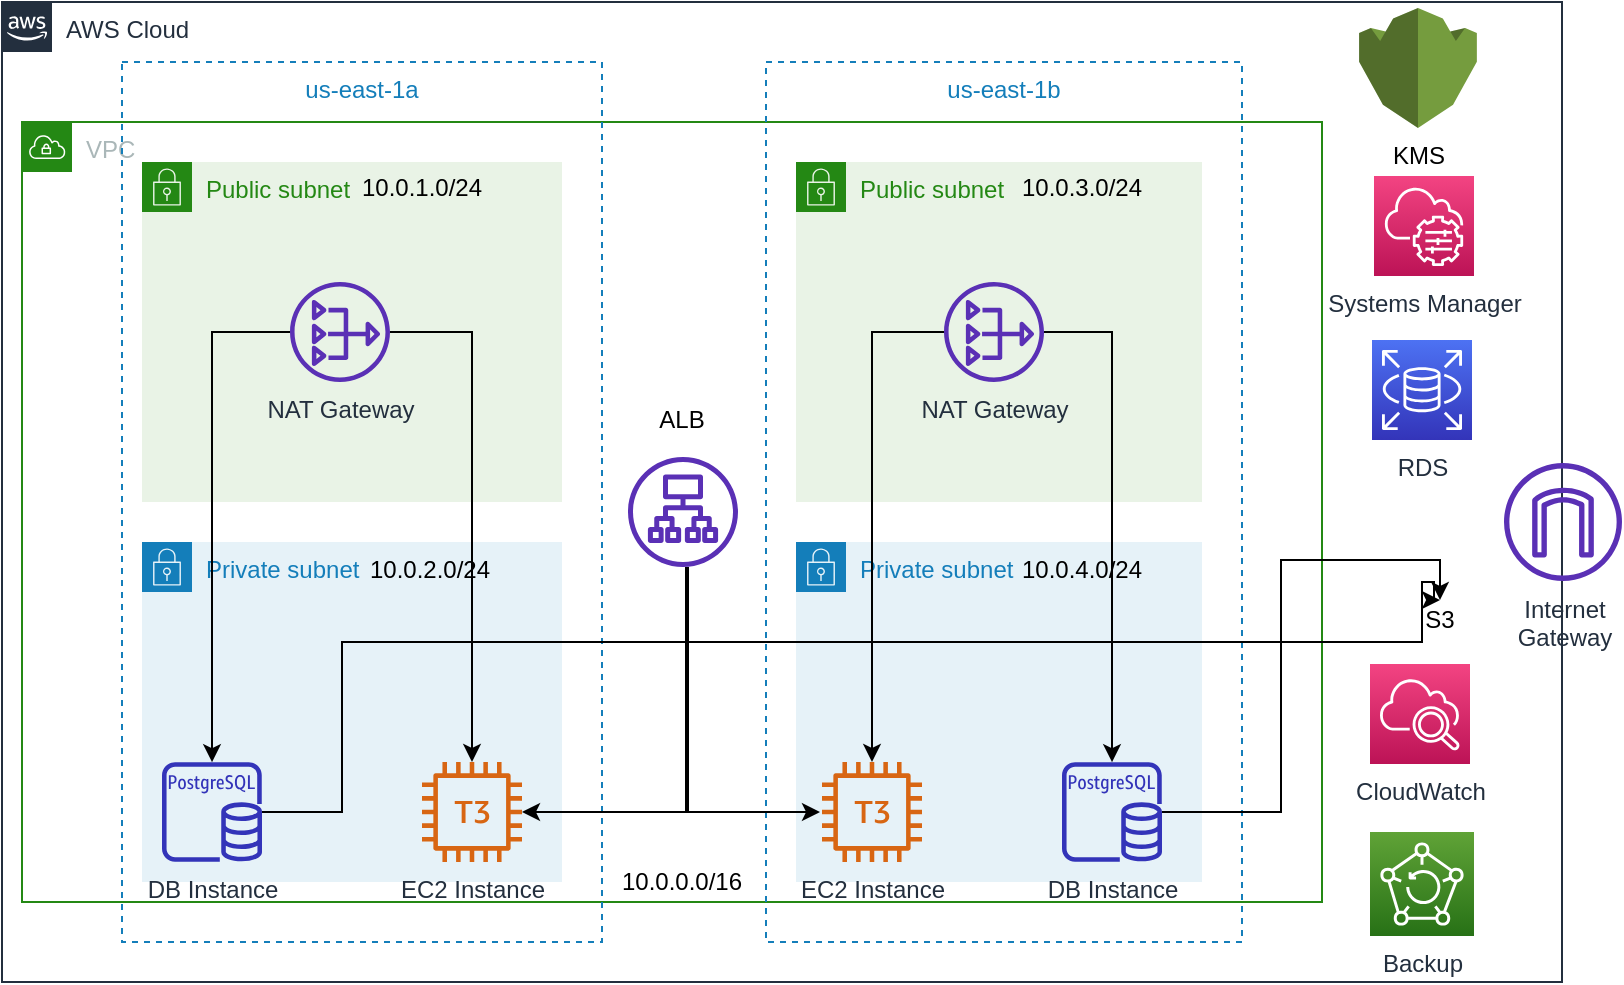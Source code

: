 <mxfile version="13.10.0" type="device"><diagram id="5RNKcMJMGOh_c5OBb3xu" name="Page-1"><mxGraphModel dx="1108" dy="482" grid="1" gridSize="10" guides="1" tooltips="1" connect="1" arrows="1" fold="1" page="1" pageScale="1" pageWidth="850" pageHeight="1100" math="0" shadow="0"><root><mxCell id="0"/><mxCell id="1" parent="0"/><mxCell id="YU5lX--3ppNyh_Sother-1" value="AWS Cloud" style="points=[[0,0],[0.25,0],[0.5,0],[0.75,0],[1,0],[1,0.25],[1,0.5],[1,0.75],[1,1],[0.75,1],[0.5,1],[0.25,1],[0,1],[0,0.75],[0,0.5],[0,0.25]];outlineConnect=0;gradientColor=none;html=1;whiteSpace=wrap;fontSize=12;fontStyle=0;shape=mxgraph.aws4.group;grIcon=mxgraph.aws4.group_aws_cloud_alt;strokeColor=#232F3E;fillColor=none;verticalAlign=top;align=left;spacingLeft=30;fontColor=#232F3E;dashed=0;" parent="1" vertex="1"><mxGeometry x="20" y="20" width="780" height="490" as="geometry"/></mxCell><mxCell id="YU5lX--3ppNyh_Sother-2" value="VPC" style="points=[[0,0],[0.25,0],[0.5,0],[0.75,0],[1,0],[1,0.25],[1,0.5],[1,0.75],[1,1],[0.75,1],[0.5,1],[0.25,1],[0,1],[0,0.75],[0,0.5],[0,0.25]];outlineConnect=0;gradientColor=none;html=1;whiteSpace=wrap;fontSize=12;fontStyle=0;shape=mxgraph.aws4.group;grIcon=mxgraph.aws4.group_vpc;strokeColor=#248814;fillColor=none;verticalAlign=top;align=left;spacingLeft=30;fontColor=#AAB7B8;dashed=0;" parent="1" vertex="1"><mxGeometry x="30" y="80" width="650" height="390" as="geometry"/></mxCell><mxCell id="YU5lX--3ppNyh_Sother-3" value="us-east-1a" style="fillColor=none;strokeColor=#147EBA;dashed=1;verticalAlign=top;fontStyle=0;fontColor=#147EBA;" parent="1" vertex="1"><mxGeometry x="80" y="50" width="240" height="440" as="geometry"/></mxCell><mxCell id="YU5lX--3ppNyh_Sother-4" value="us-east-1b" style="fillColor=none;strokeColor=#147EBA;dashed=1;verticalAlign=top;fontStyle=0;fontColor=#147EBA;" parent="1" vertex="1"><mxGeometry x="402" y="50" width="238" height="440" as="geometry"/></mxCell><mxCell id="YU5lX--3ppNyh_Sother-5" value="Public subnet" style="points=[[0,0],[0.25,0],[0.5,0],[0.75,0],[1,0],[1,0.25],[1,0.5],[1,0.75],[1,1],[0.75,1],[0.5,1],[0.25,1],[0,1],[0,0.75],[0,0.5],[0,0.25]];outlineConnect=0;gradientColor=none;html=1;whiteSpace=wrap;fontSize=12;fontStyle=0;shape=mxgraph.aws4.group;grIcon=mxgraph.aws4.group_security_group;grStroke=0;strokeColor=#248814;fillColor=#E9F3E6;verticalAlign=top;align=left;spacingLeft=30;fontColor=#248814;dashed=0;" parent="1" vertex="1"><mxGeometry x="90" y="100" width="210" height="170" as="geometry"/></mxCell><mxCell id="YU5lX--3ppNyh_Sother-6" value="Public subnet" style="points=[[0,0],[0.25,0],[0.5,0],[0.75,0],[1,0],[1,0.25],[1,0.5],[1,0.75],[1,1],[0.75,1],[0.5,1],[0.25,1],[0,1],[0,0.75],[0,0.5],[0,0.25]];outlineConnect=0;gradientColor=none;html=1;whiteSpace=wrap;fontSize=12;fontStyle=0;shape=mxgraph.aws4.group;grIcon=mxgraph.aws4.group_security_group;grStroke=0;strokeColor=#248814;fillColor=#E9F3E6;verticalAlign=top;align=left;spacingLeft=30;fontColor=#248814;dashed=0;" parent="1" vertex="1"><mxGeometry x="417" y="100" width="203" height="170" as="geometry"/></mxCell><mxCell id="YU5lX--3ppNyh_Sother-7" value="Private subnet" style="points=[[0,0],[0.25,0],[0.5,0],[0.75,0],[1,0],[1,0.25],[1,0.5],[1,0.75],[1,1],[0.75,1],[0.5,1],[0.25,1],[0,1],[0,0.75],[0,0.5],[0,0.25]];outlineConnect=0;gradientColor=none;html=1;whiteSpace=wrap;fontSize=12;fontStyle=0;shape=mxgraph.aws4.group;grIcon=mxgraph.aws4.group_security_group;grStroke=0;strokeColor=#147EBA;fillColor=#E6F2F8;verticalAlign=top;align=left;spacingLeft=30;fontColor=#147EBA;dashed=0;" parent="1" vertex="1"><mxGeometry x="90" y="290" width="210" height="170" as="geometry"/></mxCell><mxCell id="YU5lX--3ppNyh_Sother-8" value="Private subnet" style="points=[[0,0],[0.25,0],[0.5,0],[0.75,0],[1,0],[1,0.25],[1,0.5],[1,0.75],[1,1],[0.75,1],[0.5,1],[0.25,1],[0,1],[0,0.75],[0,0.5],[0,0.25]];outlineConnect=0;gradientColor=none;html=1;whiteSpace=wrap;fontSize=12;fontStyle=0;shape=mxgraph.aws4.group;grIcon=mxgraph.aws4.group_security_group;grStroke=0;strokeColor=#147EBA;fillColor=#E6F2F8;verticalAlign=top;align=left;spacingLeft=30;fontColor=#147EBA;dashed=0;" parent="1" vertex="1"><mxGeometry x="417" y="290" width="203" height="170" as="geometry"/></mxCell><mxCell id="XuZzV94whjixwHvibpuN-17" style="edgeStyle=orthogonalEdgeStyle;rounded=0;orthogonalLoop=1;jettySize=auto;html=1;" parent="1" source="XuZzV94whjixwHvibpuN-2" target="XuZzV94whjixwHvibpuN-6" edge="1"><mxGeometry relative="1" as="geometry"><Array as="points"><mxPoint x="363" y="425"/></Array></mxGeometry></mxCell><mxCell id="XuZzV94whjixwHvibpuN-18" style="edgeStyle=orthogonalEdgeStyle;rounded=0;orthogonalLoop=1;jettySize=auto;html=1;" parent="1" edge="1"><mxGeometry relative="1" as="geometry"><Array as="points"><mxPoint x="362" y="425"/></Array><mxPoint x="362" y="302.5" as="sourcePoint"/><mxPoint x="429" y="425" as="targetPoint"/></mxGeometry></mxCell><mxCell id="XuZzV94whjixwHvibpuN-2" value="" style="outlineConnect=0;fontColor=#232F3E;gradientColor=none;fillColor=#5A30B5;strokeColor=none;dashed=0;verticalLabelPosition=bottom;verticalAlign=top;align=center;html=1;fontSize=12;fontStyle=0;aspect=fixed;pointerEvents=1;shape=mxgraph.aws4.application_load_balancer;" parent="1" vertex="1"><mxGeometry x="333" y="247.5" width="55" height="55" as="geometry"/></mxCell><mxCell id="XuZzV94whjixwHvibpuN-3" value="10.0.0.0/16" style="text;html=1;strokeColor=none;fillColor=none;align=center;verticalAlign=middle;whiteSpace=wrap;rounded=0;" parent="1" vertex="1"><mxGeometry x="340" y="450" width="40" height="20" as="geometry"/></mxCell><mxCell id="XuZzV94whjixwHvibpuN-22" style="edgeStyle=orthogonalEdgeStyle;rounded=0;orthogonalLoop=1;jettySize=auto;html=1;" parent="1" source="XuZzV94whjixwHvibpuN-4" target="XuZzV94whjixwHvibpuN-11" edge="1"><mxGeometry relative="1" as="geometry"/></mxCell><mxCell id="J9KvLMcLL7dsECshWlZv-1" style="edgeStyle=orthogonalEdgeStyle;rounded=0;orthogonalLoop=1;jettySize=auto;html=1;" edge="1" parent="1" source="XuZzV94whjixwHvibpuN-4" target="XuZzV94whjixwHvibpuN-6"><mxGeometry relative="1" as="geometry"/></mxCell><mxCell id="XuZzV94whjixwHvibpuN-4" value="NAT Gateway" style="outlineConnect=0;fontColor=#232F3E;gradientColor=none;fillColor=#5A30B5;strokeColor=none;dashed=0;verticalLabelPosition=bottom;verticalAlign=top;align=center;html=1;fontSize=12;fontStyle=0;aspect=fixed;pointerEvents=1;shape=mxgraph.aws4.nat_gateway;" parent="1" vertex="1"><mxGeometry x="164" y="160" width="50" height="50" as="geometry"/></mxCell><mxCell id="XuZzV94whjixwHvibpuN-23" style="edgeStyle=orthogonalEdgeStyle;rounded=0;orthogonalLoop=1;jettySize=auto;html=1;" parent="1" source="XuZzV94whjixwHvibpuN-5" target="XuZzV94whjixwHvibpuN-10" edge="1"><mxGeometry relative="1" as="geometry"/></mxCell><mxCell id="J9KvLMcLL7dsECshWlZv-2" style="edgeStyle=orthogonalEdgeStyle;rounded=0;orthogonalLoop=1;jettySize=auto;html=1;" edge="1" parent="1" source="XuZzV94whjixwHvibpuN-5" target="XuZzV94whjixwHvibpuN-7"><mxGeometry relative="1" as="geometry"/></mxCell><mxCell id="XuZzV94whjixwHvibpuN-5" value="NAT Gateway" style="outlineConnect=0;fontColor=#232F3E;gradientColor=none;fillColor=#5A30B5;strokeColor=none;dashed=0;verticalLabelPosition=bottom;verticalAlign=top;align=center;html=1;fontSize=12;fontStyle=0;aspect=fixed;pointerEvents=1;shape=mxgraph.aws4.nat_gateway;" parent="1" vertex="1"><mxGeometry x="491" y="160" width="50" height="50" as="geometry"/></mxCell><mxCell id="XuZzV94whjixwHvibpuN-6" value="EC2 Instance" style="outlineConnect=0;fontColor=#232F3E;gradientColor=none;fillColor=#D86613;strokeColor=none;dashed=0;verticalLabelPosition=bottom;verticalAlign=top;align=center;html=1;fontSize=12;fontStyle=0;aspect=fixed;pointerEvents=1;shape=mxgraph.aws4.t3_instance;" parent="1" vertex="1"><mxGeometry x="230" y="400" width="50" height="50" as="geometry"/></mxCell><mxCell id="XuZzV94whjixwHvibpuN-7" value="EC2 Instance" style="outlineConnect=0;fontColor=#232F3E;gradientColor=none;fillColor=#D86613;strokeColor=none;dashed=0;verticalLabelPosition=bottom;verticalAlign=top;align=center;html=1;fontSize=12;fontStyle=0;aspect=fixed;pointerEvents=1;shape=mxgraph.aws4.t3_instance;" parent="1" vertex="1"><mxGeometry x="430" y="400" width="50" height="50" as="geometry"/></mxCell><mxCell id="J9KvLMcLL7dsECshWlZv-4" style="edgeStyle=orthogonalEdgeStyle;rounded=0;orthogonalLoop=1;jettySize=auto;html=1;entryX=0.5;entryY=0;entryDx=0;entryDy=0;" edge="1" parent="1" source="XuZzV94whjixwHvibpuN-10" target="wIEg4l40JjW8kFNFX6wh-15"><mxGeometry relative="1" as="geometry"/></mxCell><mxCell id="XuZzV94whjixwHvibpuN-10" value="DB Instance" style="outlineConnect=0;fontColor=#232F3E;gradientColor=none;fillColor=#3334B9;strokeColor=none;dashed=0;verticalLabelPosition=bottom;verticalAlign=top;align=center;html=1;fontSize=12;fontStyle=0;aspect=fixed;pointerEvents=1;shape=mxgraph.aws4.rds_postgresql_instance;" parent="1" vertex="1"><mxGeometry x="550" y="400" width="50" height="50" as="geometry"/></mxCell><mxCell id="J9KvLMcLL7dsECshWlZv-5" style="edgeStyle=orthogonalEdgeStyle;rounded=0;orthogonalLoop=1;jettySize=auto;html=1;entryX=0.5;entryY=0;entryDx=0;entryDy=0;" edge="1" parent="1" source="XuZzV94whjixwHvibpuN-11" target="wIEg4l40JjW8kFNFX6wh-15"><mxGeometry relative="1" as="geometry"><Array as="points"><mxPoint x="190" y="425"/><mxPoint x="190" y="340"/><mxPoint x="730" y="340"/><mxPoint x="730" y="310"/><mxPoint x="736" y="310"/><mxPoint x="736" y="319"/></Array></mxGeometry></mxCell><mxCell id="XuZzV94whjixwHvibpuN-11" value="DB Instance" style="outlineConnect=0;fontColor=#232F3E;gradientColor=none;fillColor=#3334B9;strokeColor=none;dashed=0;verticalLabelPosition=bottom;verticalAlign=top;align=center;html=1;fontSize=12;fontStyle=0;aspect=fixed;pointerEvents=1;shape=mxgraph.aws4.rds_postgresql_instance;" parent="1" vertex="1"><mxGeometry x="100" y="400" width="50" height="50" as="geometry"/></mxCell><mxCell id="XuZzV94whjixwHvibpuN-14" value="" style="shape=image;html=1;verticalAlign=top;verticalLabelPosition=bottom;labelBackgroundColor=#ffffff;imageAspect=0;aspect=fixed;image=https://cdn2.iconfinder.com/data/icons/amazon-aws-stencils/100/Storage__Content_Delivery_Amazon_S3_Bucket_with_Objects-128.png" parent="1" vertex="1"><mxGeometry x="683.75" y="247.75" width="91.25" height="91.25" as="geometry"/></mxCell><mxCell id="XuZzV94whjixwHvibpuN-15" value="CloudWatch" style="outlineConnect=0;fontColor=#232F3E;gradientColor=#F34482;gradientDirection=north;fillColor=#BC1356;strokeColor=#ffffff;dashed=0;verticalLabelPosition=bottom;verticalAlign=top;align=center;html=1;fontSize=12;fontStyle=0;aspect=fixed;shape=mxgraph.aws4.resourceIcon;resIcon=mxgraph.aws4.cloudwatch_2;" parent="1" vertex="1"><mxGeometry x="704" y="351" width="50" height="50" as="geometry"/></mxCell><mxCell id="XuZzV94whjixwHvibpuN-16" value="Backup" style="outlineConnect=0;fontColor=#232F3E;gradientColor=#60A337;gradientDirection=north;fillColor=#277116;strokeColor=#ffffff;dashed=0;verticalLabelPosition=bottom;verticalAlign=top;align=center;html=1;fontSize=12;fontStyle=0;aspect=fixed;shape=mxgraph.aws4.resourceIcon;resIcon=mxgraph.aws4.backup;" parent="1" vertex="1"><mxGeometry x="704" y="435" width="52" height="52" as="geometry"/></mxCell><mxCell id="XuZzV94whjixwHvibpuN-24" value="ALB" style="text;html=1;strokeColor=none;fillColor=none;align=center;verticalAlign=middle;whiteSpace=wrap;rounded=0;" parent="1" vertex="1"><mxGeometry x="340" y="219" width="40" height="20" as="geometry"/></mxCell><mxCell id="XuZzV94whjixwHvibpuN-25" value="10.0.1.0/24" style="text;html=1;strokeColor=none;fillColor=none;align=center;verticalAlign=middle;whiteSpace=wrap;rounded=0;" parent="1" vertex="1"><mxGeometry x="210" y="103" width="40" height="20" as="geometry"/></mxCell><mxCell id="XuZzV94whjixwHvibpuN-26" value="10.0.3.0/24" style="text;html=1;strokeColor=none;fillColor=none;align=center;verticalAlign=middle;whiteSpace=wrap;rounded=0;" parent="1" vertex="1"><mxGeometry x="540" y="103" width="40" height="20" as="geometry"/></mxCell><mxCell id="XuZzV94whjixwHvibpuN-27" value="10.0.2.0/24" style="text;html=1;strokeColor=none;fillColor=none;align=center;verticalAlign=middle;whiteSpace=wrap;rounded=0;" parent="1" vertex="1"><mxGeometry x="214" y="294" width="40" height="20" as="geometry"/></mxCell><mxCell id="XuZzV94whjixwHvibpuN-28" value="10.0.4.0/24" style="text;html=1;strokeColor=none;fillColor=none;align=center;verticalAlign=middle;whiteSpace=wrap;rounded=0;" parent="1" vertex="1"><mxGeometry x="540" y="294" width="40" height="20" as="geometry"/></mxCell><mxCell id="XuZzV94whjixwHvibpuN-32" value="RDS" style="outlineConnect=0;fontColor=#232F3E;gradientColor=#4D72F3;gradientDirection=north;fillColor=#3334B9;strokeColor=#ffffff;dashed=0;verticalLabelPosition=bottom;verticalAlign=top;align=center;html=1;fontSize=12;fontStyle=0;aspect=fixed;shape=mxgraph.aws4.resourceIcon;resIcon=mxgraph.aws4.rds;" parent="1" vertex="1"><mxGeometry x="705" y="189" width="50" height="50" as="geometry"/></mxCell><mxCell id="wIEg4l40JjW8kFNFX6wh-3" value="Internet&lt;br&gt;Gateway" style="outlineConnect=0;fontColor=#232F3E;gradientColor=none;fillColor=#5A30B5;strokeColor=none;dashed=0;verticalLabelPosition=bottom;verticalAlign=top;align=center;html=1;fontSize=12;fontStyle=0;aspect=fixed;pointerEvents=1;shape=mxgraph.aws4.internet_gateway;" parent="1" vertex="1"><mxGeometry x="771" y="250.5" width="59" height="59" as="geometry"/></mxCell><mxCell id="wIEg4l40JjW8kFNFX6wh-5" value="Systems Manager" style="outlineConnect=0;fontColor=#232F3E;gradientColor=#F34482;gradientDirection=north;fillColor=#BC1356;strokeColor=#ffffff;dashed=0;verticalLabelPosition=bottom;verticalAlign=top;align=center;html=1;fontSize=12;fontStyle=0;aspect=fixed;shape=mxgraph.aws4.resourceIcon;resIcon=mxgraph.aws4.systems_manager;" parent="1" vertex="1"><mxGeometry x="706" y="107" width="50" height="50" as="geometry"/></mxCell><mxCell id="wIEg4l40JjW8kFNFX6wh-12" value="KMS" style="outlineConnect=0;dashed=0;verticalLabelPosition=bottom;verticalAlign=top;align=center;html=1;shape=mxgraph.aws3.kms;fillColor=#759C3E;gradientColor=none;" parent="1" vertex="1"><mxGeometry x="698.56" y="23" width="58.87" height="60" as="geometry"/></mxCell><mxCell id="wIEg4l40JjW8kFNFX6wh-15" value="S3" style="text;html=1;strokeColor=none;fillColor=none;align=center;verticalAlign=middle;whiteSpace=wrap;rounded=0;" parent="1" vertex="1"><mxGeometry x="719" y="319" width="40" height="20" as="geometry"/></mxCell></root></mxGraphModel></diagram></mxfile>